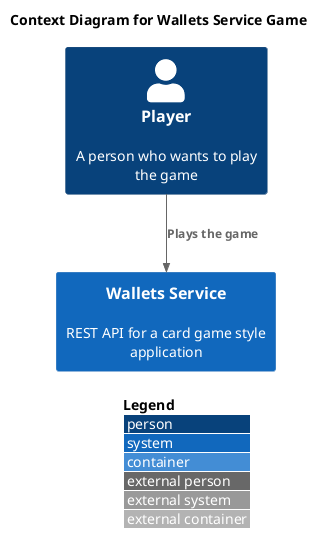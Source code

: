 @startuml 01-ContextDiagram
!include <C4/C4_Container>

/' Level 1: System Context diagram
   A System Context diagram is a good starting point for diagramming and documenting a software system,
   allowing you to step back and see the big picture.
'/

title "Context Diagram for Wallets Service Game"

Person(person, "Player", "A person who wants to play the game")
System(walletservice, "Wallets Service", "REST API for a card game style application")

Rel(person, walletservice, "Plays the game")

LAYOUT_WITH_LEGEND()

@enduml
